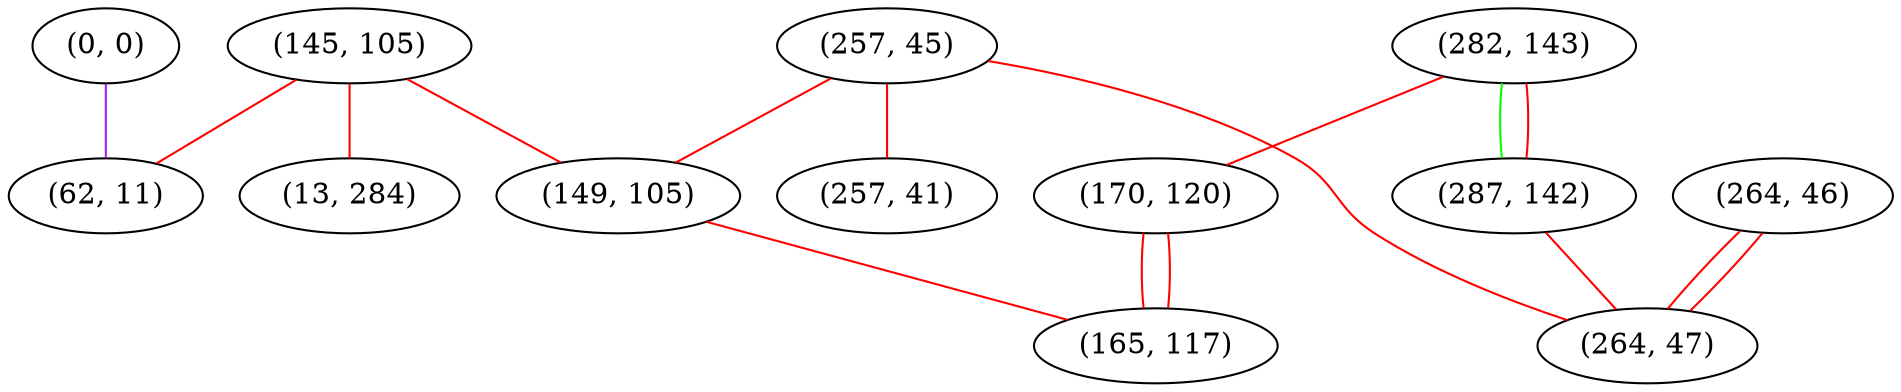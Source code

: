 graph "" {
"(282, 143)";
"(264, 46)";
"(0, 0)";
"(145, 105)";
"(170, 120)";
"(257, 45)";
"(287, 142)";
"(62, 11)";
"(149, 105)";
"(13, 284)";
"(165, 117)";
"(264, 47)";
"(257, 41)";
"(282, 143)" -- "(170, 120)"  [color=red, key=0, weight=1];
"(282, 143)" -- "(287, 142)"  [color=green, key=0, weight=2];
"(282, 143)" -- "(287, 142)"  [color=red, key=1, weight=1];
"(264, 46)" -- "(264, 47)"  [color=red, key=0, weight=1];
"(264, 46)" -- "(264, 47)"  [color=red, key=1, weight=1];
"(0, 0)" -- "(62, 11)"  [color=purple, key=0, weight=4];
"(145, 105)" -- "(62, 11)"  [color=red, key=0, weight=1];
"(145, 105)" -- "(149, 105)"  [color=red, key=0, weight=1];
"(145, 105)" -- "(13, 284)"  [color=red, key=0, weight=1];
"(170, 120)" -- "(165, 117)"  [color=red, key=0, weight=1];
"(170, 120)" -- "(165, 117)"  [color=red, key=1, weight=1];
"(257, 45)" -- "(149, 105)"  [color=red, key=0, weight=1];
"(257, 45)" -- "(257, 41)"  [color=red, key=0, weight=1];
"(257, 45)" -- "(264, 47)"  [color=red, key=0, weight=1];
"(287, 142)" -- "(264, 47)"  [color=red, key=0, weight=1];
"(149, 105)" -- "(165, 117)"  [color=red, key=0, weight=1];
}
